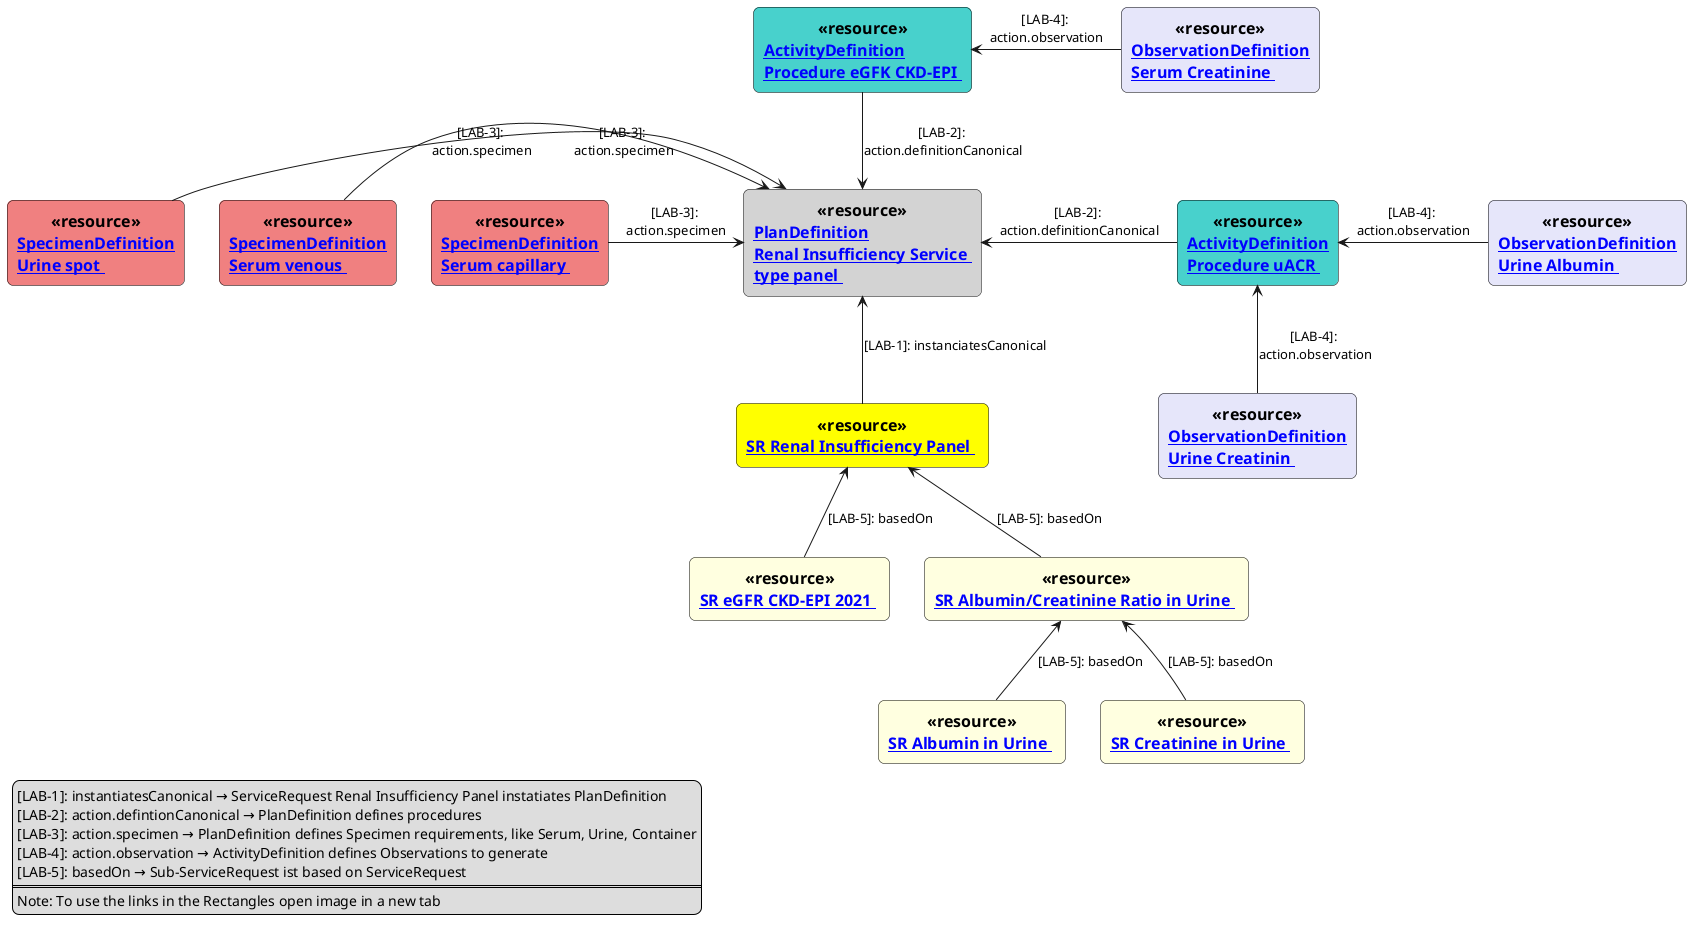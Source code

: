 @startuml RenalInsufficiencyPanel

skinparam rectangle<<resource>> {
  roundCorner 12
  BackgroundColor Blue
  BorderColor Black
  ArrowColor Black
  FontName Arial
  FontSize 16
  FontStyle Bold
}

rectangle "[[ ServiceRequest-panel-renal-insufficiency-order.html SR Renal Insufficiency Panel ]] " as RIP <<$bProcess>><<resource>> #Yellow
rectangle "[[ ServiceRequest-lab-order-eGFR.html SR eGFR CKD-EPI 2021 ]] " as EGFR <<$bProcess>><<resource>> #LightYellow
rectangle "[[ ServiceRequest-lab-order-uACR.html SR Albumin/Creatinine Ratio in Urine ]] " as UACR <<$bProcess>><<resource>> #LightYellow
rectangle "[[ ServiceRequest-lab-order-urine-albumin.html SR Albumin in Urine ]] " as UA <<$bProcess>><<resource>> #LightYellow
rectangle "[[ ServiceRequest-lab-order-urine-creatinine.html SR Creatinine in Urine ]] " as UC <<$bProcess>><<resource>> #LightYellow

rectangle "[[ PlanDefinition-LabServiceRenalInsufficiency.html PlanDefinition\nRenal Insufficiency Service \ntype panel ]]" as PDRI <<$bProcess>><<resource>> #LightGray

rectangle "[[ ActivityDefinition-procedure-lab-eGFR-ckd-epi.html ActivityDefinition\nProcedure eGFK CKD-EPI ]]" as AGFK <<$bProcess>><<resource>> #MediumTurquoise
rectangle "[[ ActivityDefinition-procedure-urine-uACR.html ActivityDefinition\nProcedure uACR ]]" as AACR <<$bProcess>><<resource>> #MediumTurquoise

rectangle "[[ SpecimenDefinition-single-test-serum-capillary.html SpecimenDefinition\nSerum capillary ]]" as SDBV <<$bProcess>><<resource>> #LightCoral
rectangle "[[ SpecimenDefinition-single-test-serum-venous.html SpecimenDefinition\nSerum venous ]]" as SDBC <<$bProcess>><<resource>> #LightCoral
rectangle "[[ SpecimenDefinition-specimenUrineSpot.html SpecimenDefinition\nUrine spot ]]" as SDUS <<$bProcess>><<resource>> #LightCoral

rectangle "[[ ObservationDefinition-observationCreatinineSerum.html ObservationDefinition\nSerum Creatinine ]]" as ODBC <<$bProcess>><<resource>> #Lavender
rectangle "[[ ObservationDefinition-observationAlbuminUrine.html ObservationDefinition\nUrine Albumin ]]" as ODUA <<$bProcess>><<resource>> #Lavender
rectangle "[[ ObservationDefinition-observationCreatinineUrine.html ObservationDefinition\nUrine Creatinin ]]" as ODUC <<$bProcess>><<resource>> #Lavender


RIP <-down- EGFR : [LAB-5]: basedOn
RIP <-down- UACR : [LAB-5]: basedOn
UACR <-down- UA : [LAB-5]: basedOn
UACR <-down- UC : [LAB-5]: basedOn

PDRI <-down- RIP : [LAB-1]: instanciatesCanonical

PDRI <-right- AACR : [LAB-2]: \naction.definitionCanonical
PDRI <-up- AGFK : [LAB-2]: \naction.definitionCanonical

PDRI <-left- SDBV : [LAB-3]: \naction.specimen
PDRI <-left- SDBC : [LAB-3]: \naction.specimen
PDRI <-left- SDUS : [LAB-3]: \naction.specimen

AGFK <-right- ODBC : [LAB-4]: \naction.observation
AACR <-right- ODUA : [LAB-4]: \naction.observation
AACR <-down- ODUC : [LAB-4]: \naction.observation


legend left
[LAB-1]: instantiatesCanonical → ServiceRequest Renal Insufficiency Panel instatiates PlanDefinition
[LAB-2]: action.defintionCanonical → PlanDefinition defines procedures
[LAB-3]: action.specimen → PlanDefinition defines Specimen requirements, like Serum, Urine, Container
[LAB-4]: action.observation → ActivityDefinition defines Observations to generate
[LAB-5]: basedOn → Sub-ServiceRequest ist based on ServiceRequest
====
Note: To use the links in the Rectangles open image in a new tab
endlegend
@enduml
